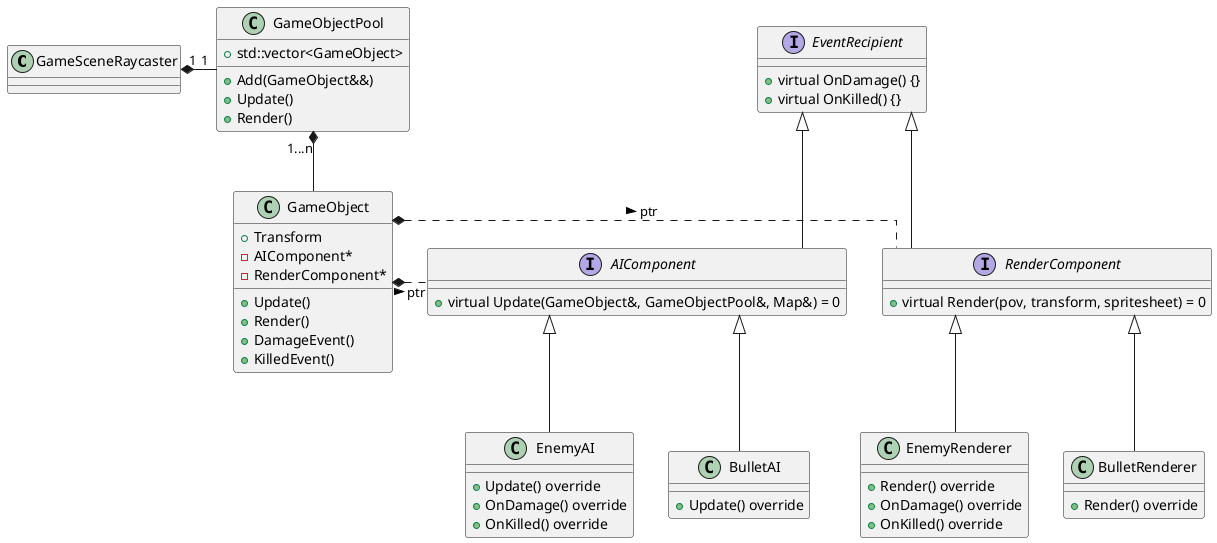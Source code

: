 @startuml GameObjectPool

skinparam linetype ortho

class GameSceneRaycaster
class GameObjectPool {
    +Add(GameObject&&)
    +Update()
    +Render()
    +std::vector<GameObject>
}
class GameObject {
    +Update()
    +Render()
    +DamageEvent()
    +KilledEvent()
    +Transform
    -AIComponent*
    -RenderComponent*
}
interface EventRecipient
{
    +virtual OnDamage() {}
    +virtual OnKilled() {}
}
interface AIComponent
{
    +virtual Update(GameObject&, GameObjectPool&, Map&) = 0
}
interface RenderComponent
{
    +virtual Render(pov, transform, spritesheet) = 0
}
class EnemyRenderer
{
    +Render() override
    +OnDamage() override
    +OnKilled() override
}
class BulletRenderer
{
    +Render() override
}
class EnemyAI
{
    +Update() override
    +OnDamage() override
    +OnKilled() override
}
class BulletAI
{
    +Update() override
}

GameSceneRaycaster "1" *- "1" GameObjectPool

GameObjectPool "1...n" *-- GameObject

EventRecipient <|-- AIComponent
EventRecipient <|-- RenderComponent

RenderComponent <|-- EnemyRenderer
RenderComponent <|-- BulletRenderer

AIComponent <|-- EnemyAI
AIComponent <|-- BulletAI

GameObject *. AIComponent : ptr >
GameObject *. RenderComponent : ptr >

@enduml